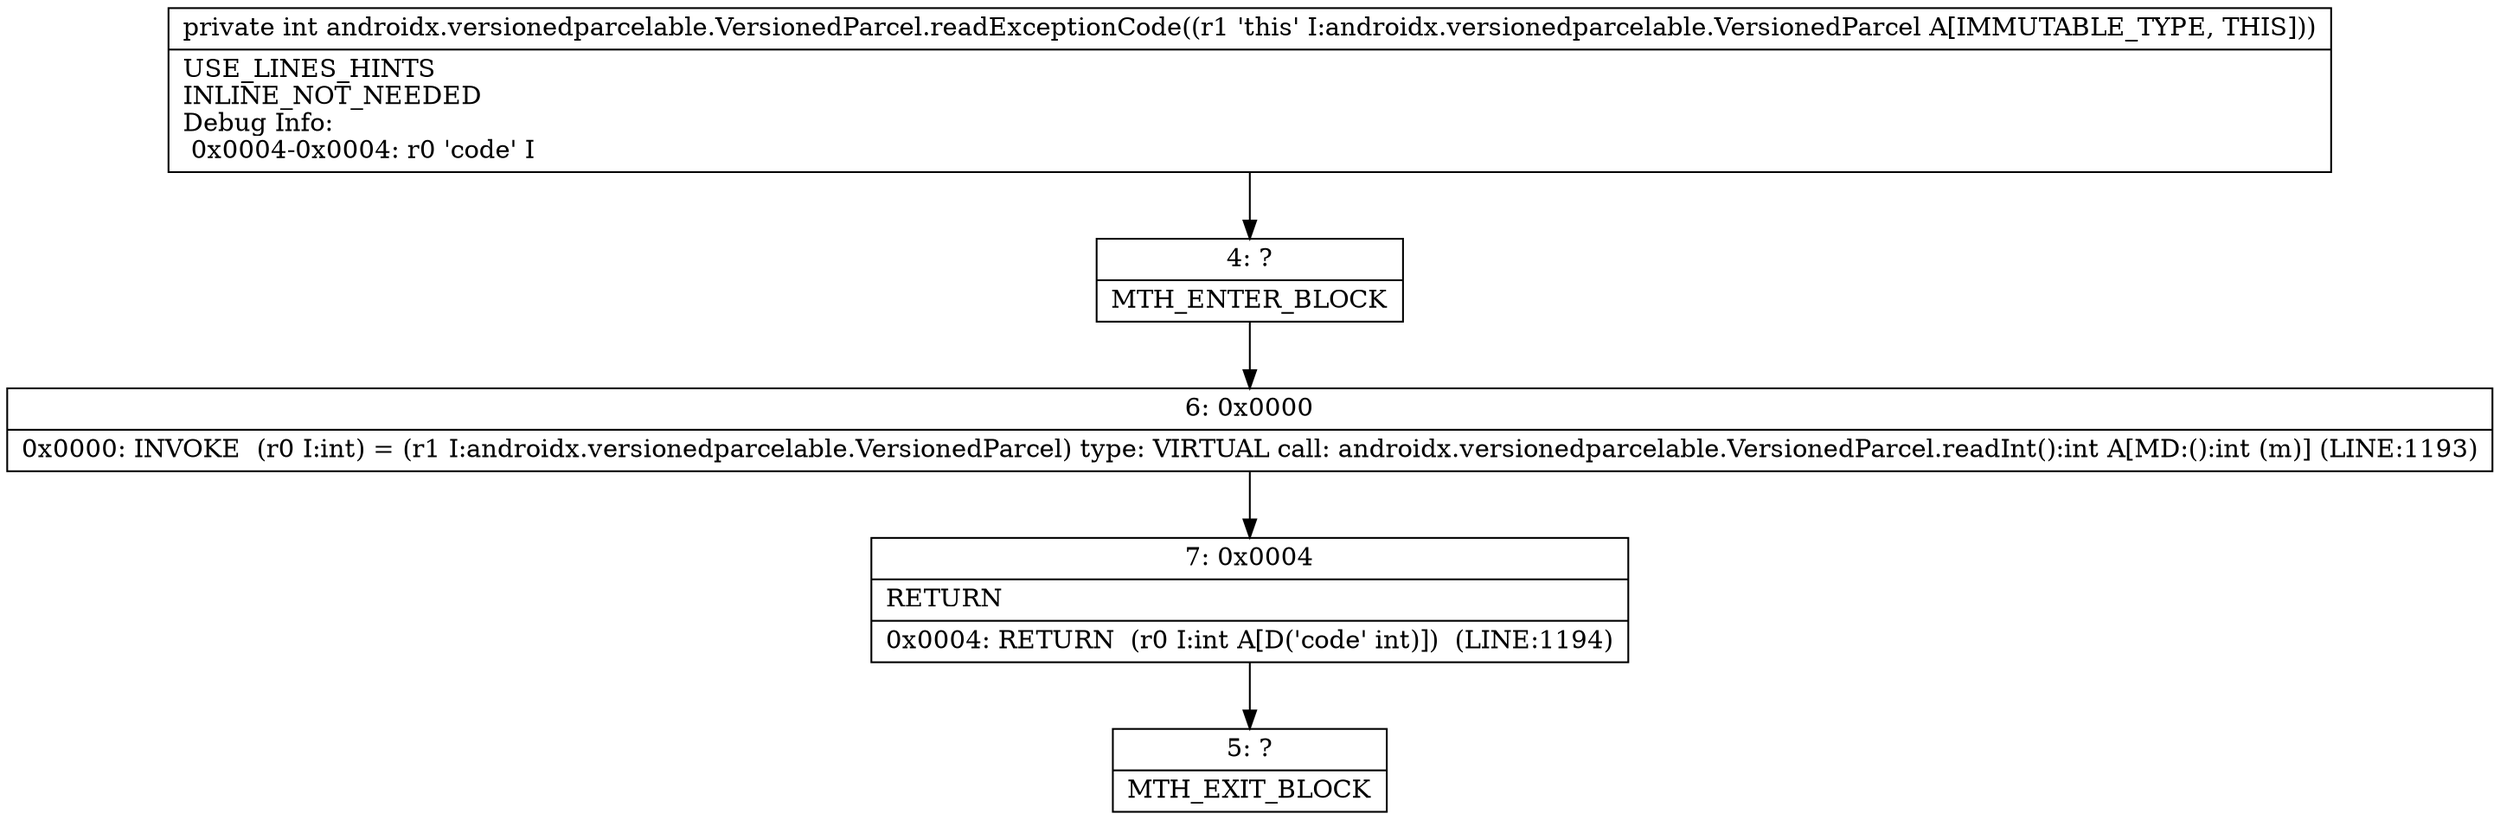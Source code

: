 digraph "CFG forandroidx.versionedparcelable.VersionedParcel.readExceptionCode()I" {
Node_4 [shape=record,label="{4\:\ ?|MTH_ENTER_BLOCK\l}"];
Node_6 [shape=record,label="{6\:\ 0x0000|0x0000: INVOKE  (r0 I:int) = (r1 I:androidx.versionedparcelable.VersionedParcel) type: VIRTUAL call: androidx.versionedparcelable.VersionedParcel.readInt():int A[MD:():int (m)] (LINE:1193)\l}"];
Node_7 [shape=record,label="{7\:\ 0x0004|RETURN\l|0x0004: RETURN  (r0 I:int A[D('code' int)])  (LINE:1194)\l}"];
Node_5 [shape=record,label="{5\:\ ?|MTH_EXIT_BLOCK\l}"];
MethodNode[shape=record,label="{private int androidx.versionedparcelable.VersionedParcel.readExceptionCode((r1 'this' I:androidx.versionedparcelable.VersionedParcel A[IMMUTABLE_TYPE, THIS]))  | USE_LINES_HINTS\lINLINE_NOT_NEEDED\lDebug Info:\l  0x0004\-0x0004: r0 'code' I\l}"];
MethodNode -> Node_4;Node_4 -> Node_6;
Node_6 -> Node_7;
Node_7 -> Node_5;
}


